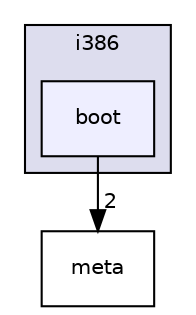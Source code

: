 digraph "boot" {
  compound=true
  node [ fontsize="10", fontname="Helvetica"];
  edge [ labelfontsize="10", labelfontname="Helvetica"];
  subgraph clusterdir_efe03e008dabf6521b3b482e13afabd4 {
    graph [ bgcolor="#ddddee", pencolor="black", label="i386" fontname="Helvetica", fontsize="10", URL="dir_efe03e008dabf6521b3b482e13afabd4.html"]
  dir_ef372fd0202d5ba40356e0e6f6711d8e [shape=box, label="boot", style="filled", fillcolor="#eeeeff", pencolor="black", URL="dir_ef372fd0202d5ba40356e0e6f6711d8e.html"];
  }
  dir_2f3d62dc37e0bfc099998101bdb67f30 [shape=box label="meta" URL="dir_2f3d62dc37e0bfc099998101bdb67f30.html"];
  dir_ef372fd0202d5ba40356e0e6f6711d8e->dir_2f3d62dc37e0bfc099998101bdb67f30 [headlabel="2", labeldistance=1.5 headhref="dir_000006_000007.html"];
}

